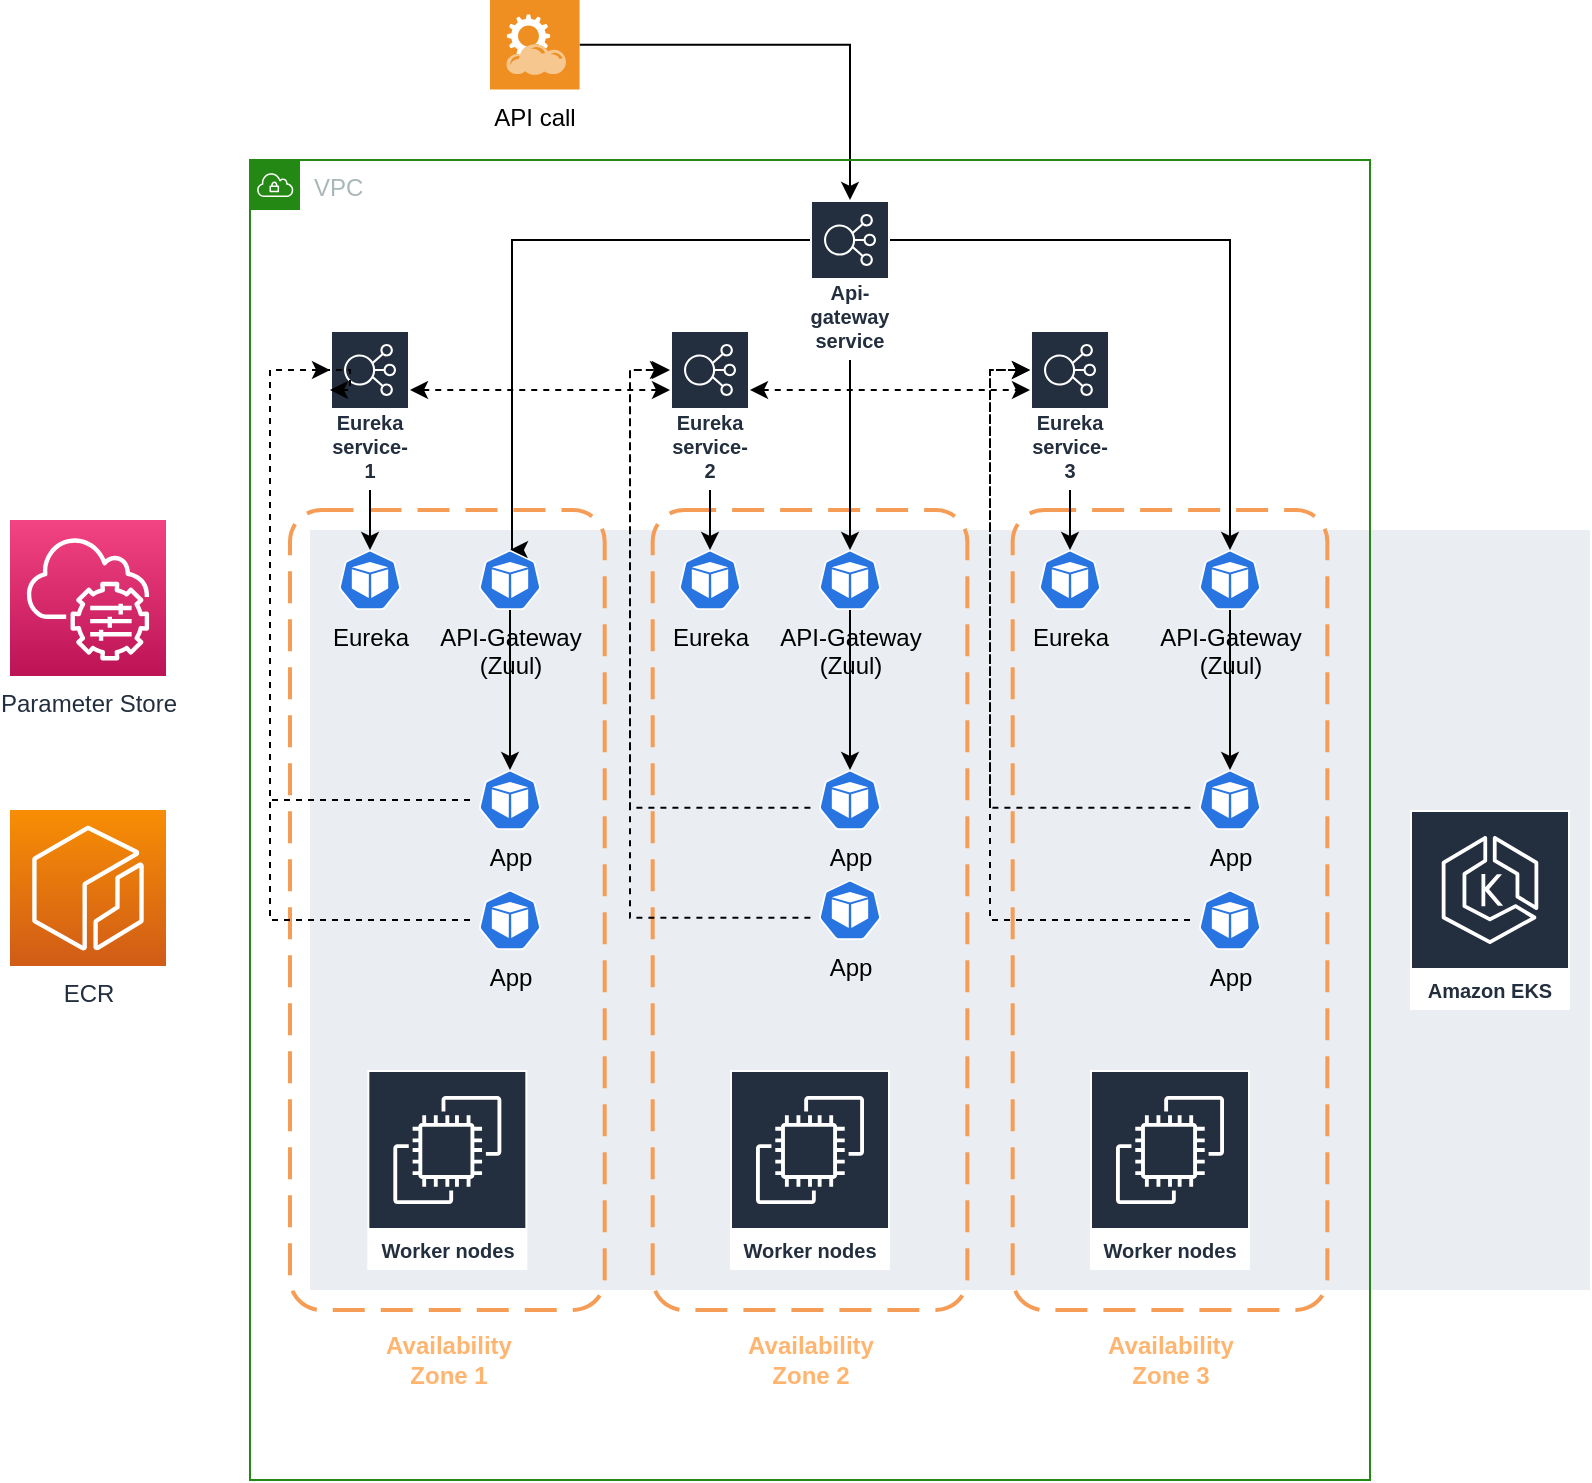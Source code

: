 <mxfile version="16.6.1"><diagram id="JDDwb36sTD1IUZlUk3rZ" name="Page-1"><mxGraphModel dx="1426" dy="795" grid="1" gridSize="10" guides="1" tooltips="1" connect="1" arrows="1" fold="1" page="1" pageScale="1" pageWidth="850" pageHeight="1100" math="0" shadow="0"><root><mxCell id="0"/><mxCell id="1" parent="0"/><mxCell id="Izr3jyqNZ0IcnP49q11A-15" value="" style="rounded=0;whiteSpace=wrap;html=1;fillColor=#bac8d3;strokeColor=none;glass=0;shadow=0;opacity=30;" vertex="1" parent="1"><mxGeometry x="190" y="285" width="640" height="380" as="geometry"/></mxCell><mxCell id="Izr3jyqNZ0IcnP49q11A-46" style="edgeStyle=orthogonalEdgeStyle;rounded=0;orthogonalLoop=1;jettySize=auto;html=1;fontColor=#000000;" edge="1" parent="1" source="Izr3jyqNZ0IcnP49q11A-2" target="Izr3jyqNZ0IcnP49q11A-16"><mxGeometry relative="1" as="geometry"/></mxCell><mxCell id="Izr3jyqNZ0IcnP49q11A-2" value="API call" style="shadow=0;dashed=0;html=1;strokeColor=none;fillColor=#EF8F21;labelPosition=center;verticalLabelPosition=bottom;verticalAlign=top;align=center;outlineConnect=0;shape=mxgraph.veeam.2d.restful_apis;" vertex="1" parent="1"><mxGeometry x="280" y="20" width="44.8" height="44.8" as="geometry"/></mxCell><mxCell id="Izr3jyqNZ0IcnP49q11A-1" value="VPC" style="points=[[0,0],[0.25,0],[0.5,0],[0.75,0],[1,0],[1,0.25],[1,0.5],[1,0.75],[1,1],[0.75,1],[0.5,1],[0.25,1],[0,1],[0,0.75],[0,0.5],[0,0.25]];outlineConnect=0;gradientColor=none;html=1;whiteSpace=wrap;fontSize=12;fontStyle=0;container=1;pointerEvents=0;collapsible=0;recursiveResize=0;shape=mxgraph.aws4.group;grIcon=mxgraph.aws4.group_vpc;strokeColor=#248814;fillColor=none;verticalAlign=top;align=left;spacingLeft=30;fontColor=#AAB7B8;dashed=0;" vertex="1" parent="1"><mxGeometry x="160" y="100" width="560" height="660" as="geometry"/></mxCell><mxCell id="Izr3jyqNZ0IcnP49q11A-5" value="" style="rounded=1;arcSize=10;dashed=1;strokeColor=#F59D56;fillColor=none;gradientColor=none;dashPattern=8 4;strokeWidth=2;" vertex="1" parent="Izr3jyqNZ0IcnP49q11A-1"><mxGeometry x="20" y="175" width="157.35" height="400" as="geometry"/></mxCell><mxCell id="Izr3jyqNZ0IcnP49q11A-6" value="&lt;div&gt;&lt;font color=&quot;#FFB570&quot;&gt;&lt;b&gt;Availability&lt;br&gt;&lt;/b&gt;&lt;/font&gt;&lt;/div&gt;&lt;div&gt;&lt;font color=&quot;#FFB570&quot;&gt;&lt;b&gt;Zone 1&lt;/b&gt;&lt;/font&gt;&lt;/div&gt;" style="text;html=1;align=center;verticalAlign=middle;resizable=0;points=[];autosize=1;strokeColor=none;fillColor=none;" vertex="1" parent="Izr3jyqNZ0IcnP49q11A-1"><mxGeometry x="58.68" y="585" width="80" height="30" as="geometry"/></mxCell><mxCell id="Izr3jyqNZ0IcnP49q11A-7" value="" style="rounded=1;arcSize=10;dashed=1;strokeColor=#F59D56;fillColor=none;gradientColor=none;dashPattern=8 4;strokeWidth=2;" vertex="1" parent="Izr3jyqNZ0IcnP49q11A-1"><mxGeometry x="201.33" y="175" width="157.35" height="400" as="geometry"/></mxCell><mxCell id="Izr3jyqNZ0IcnP49q11A-8" value="&lt;div&gt;&lt;font color=&quot;#FFB570&quot;&gt;&lt;b&gt;Availability&lt;br&gt;&lt;/b&gt;&lt;/font&gt;&lt;/div&gt;&lt;div&gt;&lt;font color=&quot;#FFB570&quot;&gt;&lt;b&gt;Zone 2&lt;br&gt;&lt;/b&gt;&lt;/font&gt;&lt;/div&gt;" style="text;html=1;align=center;verticalAlign=middle;resizable=0;points=[];autosize=1;strokeColor=none;fillColor=none;" vertex="1" parent="Izr3jyqNZ0IcnP49q11A-1"><mxGeometry x="240" y="585" width="80" height="30" as="geometry"/></mxCell><mxCell id="Izr3jyqNZ0IcnP49q11A-9" value="" style="rounded=1;arcSize=10;dashed=1;strokeColor=#F59D56;fillColor=none;gradientColor=none;dashPattern=8 4;strokeWidth=2;" vertex="1" parent="Izr3jyqNZ0IcnP49q11A-1"><mxGeometry x="381.33" y="175" width="157.35" height="400" as="geometry"/></mxCell><mxCell id="Izr3jyqNZ0IcnP49q11A-10" value="&lt;div&gt;&lt;font color=&quot;#FFB570&quot;&gt;&lt;b&gt;Availability&lt;br&gt;&lt;/b&gt;&lt;/font&gt;&lt;/div&gt;&lt;div&gt;&lt;font color=&quot;#FFB570&quot;&gt;&lt;b&gt;Zone 3&lt;br&gt;&lt;/b&gt;&lt;/font&gt;&lt;/div&gt;" style="text;html=1;align=center;verticalAlign=middle;resizable=0;points=[];autosize=1;strokeColor=none;fillColor=none;" vertex="1" parent="Izr3jyqNZ0IcnP49q11A-1"><mxGeometry x="420.0" y="585" width="80" height="30" as="geometry"/></mxCell><mxCell id="Izr3jyqNZ0IcnP49q11A-47" style="edgeStyle=orthogonalEdgeStyle;rounded=0;orthogonalLoop=1;jettySize=auto;html=1;entryX=0.5;entryY=0;entryDx=0;entryDy=0;entryPerimeter=0;fontColor=#000000;" edge="1" parent="Izr3jyqNZ0IcnP49q11A-1" source="Izr3jyqNZ0IcnP49q11A-16" target="Izr3jyqNZ0IcnP49q11A-28"><mxGeometry relative="1" as="geometry"/></mxCell><mxCell id="Izr3jyqNZ0IcnP49q11A-52" style="edgeStyle=orthogonalEdgeStyle;rounded=0;orthogonalLoop=1;jettySize=auto;html=1;entryX=0.5;entryY=0;entryDx=0;entryDy=0;entryPerimeter=0;fontColor=#000000;" edge="1" parent="Izr3jyqNZ0IcnP49q11A-1" source="Izr3jyqNZ0IcnP49q11A-16" target="Izr3jyqNZ0IcnP49q11A-27"><mxGeometry relative="1" as="geometry"><Array as="points"><mxPoint x="131" y="40"/></Array></mxGeometry></mxCell><mxCell id="Izr3jyqNZ0IcnP49q11A-53" style="edgeStyle=orthogonalEdgeStyle;rounded=0;orthogonalLoop=1;jettySize=auto;html=1;entryX=0.5;entryY=0;entryDx=0;entryDy=0;entryPerimeter=0;fontColor=#000000;" edge="1" parent="Izr3jyqNZ0IcnP49q11A-1" source="Izr3jyqNZ0IcnP49q11A-16" target="Izr3jyqNZ0IcnP49q11A-29"><mxGeometry relative="1" as="geometry"><Array as="points"><mxPoint x="490" y="40"/></Array></mxGeometry></mxCell><mxCell id="Izr3jyqNZ0IcnP49q11A-16" value="&lt;div&gt;Api-gateway&lt;/div&gt;&lt;div&gt;service&lt;br&gt;&lt;/div&gt;" style="sketch=0;outlineConnect=0;fontColor=#232F3E;gradientColor=none;strokeColor=#ffffff;fillColor=#232F3E;dashed=0;verticalLabelPosition=middle;verticalAlign=bottom;align=center;html=1;whiteSpace=wrap;fontSize=10;fontStyle=1;spacing=3;shape=mxgraph.aws4.productIcon;prIcon=mxgraph.aws4.elastic_load_balancing;rounded=0;shadow=0;glass=0;" vertex="1" parent="Izr3jyqNZ0IcnP49q11A-1"><mxGeometry x="280" y="20" width="40" height="80" as="geometry"/></mxCell><mxCell id="Izr3jyqNZ0IcnP49q11A-49" style="edgeStyle=orthogonalEdgeStyle;rounded=0;orthogonalLoop=1;jettySize=auto;html=1;entryX=0.5;entryY=0;entryDx=0;entryDy=0;entryPerimeter=0;fontColor=#000000;" edge="1" parent="Izr3jyqNZ0IcnP49q11A-1" source="Izr3jyqNZ0IcnP49q11A-17" target="Izr3jyqNZ0IcnP49q11A-24"><mxGeometry relative="1" as="geometry"/></mxCell><mxCell id="Izr3jyqNZ0IcnP49q11A-17" value="&lt;div&gt;Eureka&lt;/div&gt;&lt;div&gt;service-1&lt;br&gt;&lt;/div&gt;" style="sketch=0;outlineConnect=0;fontColor=#232F3E;gradientColor=none;strokeColor=#ffffff;fillColor=#232F3E;dashed=0;verticalLabelPosition=middle;verticalAlign=bottom;align=center;html=1;whiteSpace=wrap;fontSize=10;fontStyle=1;spacing=3;shape=mxgraph.aws4.productIcon;prIcon=mxgraph.aws4.elastic_load_balancing;rounded=0;shadow=0;glass=0;" vertex="1" parent="Izr3jyqNZ0IcnP49q11A-1"><mxGeometry x="40" y="85" width="40" height="80" as="geometry"/></mxCell><mxCell id="Izr3jyqNZ0IcnP49q11A-48" style="edgeStyle=orthogonalEdgeStyle;rounded=0;orthogonalLoop=1;jettySize=auto;html=1;entryX=0.5;entryY=0;entryDx=0;entryDy=0;entryPerimeter=0;fontColor=#000000;" edge="1" parent="Izr3jyqNZ0IcnP49q11A-1" source="Izr3jyqNZ0IcnP49q11A-18" target="Izr3jyqNZ0IcnP49q11A-25"><mxGeometry relative="1" as="geometry"/></mxCell><mxCell id="Izr3jyqNZ0IcnP49q11A-54" style="edgeStyle=orthogonalEdgeStyle;rounded=0;orthogonalLoop=1;jettySize=auto;html=1;fontColor=#000000;startArrow=classic;startFill=1;dashed=1;" edge="1" parent="Izr3jyqNZ0IcnP49q11A-1" source="Izr3jyqNZ0IcnP49q11A-18" target="Izr3jyqNZ0IcnP49q11A-17"><mxGeometry relative="1" as="geometry"><Array as="points"><mxPoint x="150" y="115"/><mxPoint x="150" y="115"/></Array></mxGeometry></mxCell><mxCell id="Izr3jyqNZ0IcnP49q11A-55" style="edgeStyle=orthogonalEdgeStyle;rounded=0;orthogonalLoop=1;jettySize=auto;html=1;dashed=1;fontColor=#000000;startArrow=classic;startFill=1;" edge="1" parent="Izr3jyqNZ0IcnP49q11A-1" source="Izr3jyqNZ0IcnP49q11A-18" target="Izr3jyqNZ0IcnP49q11A-19"><mxGeometry relative="1" as="geometry"><Array as="points"><mxPoint x="340" y="115"/><mxPoint x="340" y="115"/></Array></mxGeometry></mxCell><mxCell id="Izr3jyqNZ0IcnP49q11A-18" value="&lt;div&gt;Eureka&lt;/div&gt;&lt;div&gt;service-2&lt;/div&gt;" style="sketch=0;outlineConnect=0;fontColor=#232F3E;gradientColor=none;strokeColor=#ffffff;fillColor=#232F3E;dashed=0;verticalLabelPosition=middle;verticalAlign=bottom;align=center;html=1;whiteSpace=wrap;fontSize=10;fontStyle=1;spacing=3;shape=mxgraph.aws4.productIcon;prIcon=mxgraph.aws4.elastic_load_balancing;rounded=0;shadow=0;glass=0;" vertex="1" parent="Izr3jyqNZ0IcnP49q11A-1"><mxGeometry x="210" y="85" width="40" height="80" as="geometry"/></mxCell><mxCell id="Izr3jyqNZ0IcnP49q11A-50" value="" style="edgeStyle=orthogonalEdgeStyle;rounded=0;orthogonalLoop=1;jettySize=auto;html=1;fontColor=#000000;" edge="1" parent="Izr3jyqNZ0IcnP49q11A-1" source="Izr3jyqNZ0IcnP49q11A-19" target="Izr3jyqNZ0IcnP49q11A-26"><mxGeometry relative="1" as="geometry"/></mxCell><mxCell id="Izr3jyqNZ0IcnP49q11A-19" value="&lt;div&gt;Eureka&lt;/div&gt;&lt;div&gt;service-3&lt;/div&gt;" style="sketch=0;outlineConnect=0;fontColor=#232F3E;gradientColor=none;strokeColor=#ffffff;fillColor=#232F3E;dashed=0;verticalLabelPosition=middle;verticalAlign=bottom;align=center;html=1;whiteSpace=wrap;fontSize=10;fontStyle=1;spacing=3;shape=mxgraph.aws4.productIcon;prIcon=mxgraph.aws4.elastic_load_balancing;rounded=0;shadow=0;glass=0;" vertex="1" parent="Izr3jyqNZ0IcnP49q11A-1"><mxGeometry x="390" y="85" width="40" height="80" as="geometry"/></mxCell><mxCell id="Izr3jyqNZ0IcnP49q11A-20" value="Worker nodes" style="sketch=0;outlineConnect=0;fontColor=#232F3E;gradientColor=none;strokeColor=#ffffff;fillColor=#232F3E;dashed=0;verticalLabelPosition=middle;verticalAlign=bottom;align=center;html=1;whiteSpace=wrap;fontSize=10;fontStyle=1;spacing=3;shape=mxgraph.aws4.productIcon;prIcon=mxgraph.aws4.ec2;rounded=0;shadow=0;glass=0;" vertex="1" parent="Izr3jyqNZ0IcnP49q11A-1"><mxGeometry x="58.67" y="455" width="80" height="100" as="geometry"/></mxCell><mxCell id="Izr3jyqNZ0IcnP49q11A-21" value="Worker nodes" style="sketch=0;outlineConnect=0;fontColor=#232F3E;gradientColor=none;strokeColor=#ffffff;fillColor=#232F3E;dashed=0;verticalLabelPosition=middle;verticalAlign=bottom;align=center;html=1;whiteSpace=wrap;fontSize=10;fontStyle=1;spacing=3;shape=mxgraph.aws4.productIcon;prIcon=mxgraph.aws4.ec2;rounded=0;shadow=0;glass=0;" vertex="1" parent="Izr3jyqNZ0IcnP49q11A-1"><mxGeometry x="240" y="455" width="80" height="100" as="geometry"/></mxCell><mxCell id="Izr3jyqNZ0IcnP49q11A-22" value="Worker nodes" style="sketch=0;outlineConnect=0;fontColor=#232F3E;gradientColor=none;strokeColor=#ffffff;fillColor=#232F3E;dashed=0;verticalLabelPosition=middle;verticalAlign=bottom;align=center;html=1;whiteSpace=wrap;fontSize=10;fontStyle=1;spacing=3;shape=mxgraph.aws4.productIcon;prIcon=mxgraph.aws4.ec2;rounded=0;shadow=0;glass=0;" vertex="1" parent="Izr3jyqNZ0IcnP49q11A-1"><mxGeometry x="420" y="455" width="80" height="100" as="geometry"/></mxCell><mxCell id="Izr3jyqNZ0IcnP49q11A-24" value="Eureka" style="sketch=0;html=1;dashed=0;whitespace=wrap;fillColor=#2875E2;strokeColor=#ffffff;points=[[0.005,0.63,0],[0.1,0.2,0],[0.9,0.2,0],[0.5,0,0],[0.995,0.63,0],[0.72,0.99,0],[0.5,1,0],[0.28,0.99,0]];shape=mxgraph.kubernetes.icon;prIcon=pod;rounded=0;shadow=0;glass=0;fontColor=#000000;labelPosition=center;verticalLabelPosition=bottom;align=center;verticalAlign=top;" vertex="1" parent="Izr3jyqNZ0IcnP49q11A-1"><mxGeometry x="40" y="195" width="40" height="30" as="geometry"/></mxCell><mxCell id="Izr3jyqNZ0IcnP49q11A-25" value="Eureka" style="sketch=0;html=1;dashed=0;whitespace=wrap;fillColor=#2875E2;strokeColor=#ffffff;points=[[0.005,0.63,0],[0.1,0.2,0],[0.9,0.2,0],[0.5,0,0],[0.995,0.63,0],[0.72,0.99,0],[0.5,1,0],[0.28,0.99,0]];shape=mxgraph.kubernetes.icon;prIcon=pod;rounded=0;shadow=0;glass=0;fontColor=#000000;labelPosition=center;verticalLabelPosition=bottom;align=center;verticalAlign=top;" vertex="1" parent="Izr3jyqNZ0IcnP49q11A-1"><mxGeometry x="210" y="195" width="40" height="30" as="geometry"/></mxCell><mxCell id="Izr3jyqNZ0IcnP49q11A-26" value="Eureka" style="sketch=0;html=1;dashed=0;whitespace=wrap;fillColor=#2875E2;strokeColor=#ffffff;points=[[0.005,0.63,0],[0.1,0.2,0],[0.9,0.2,0],[0.5,0,0],[0.995,0.63,0],[0.72,0.99,0],[0.5,1,0],[0.28,0.99,0]];shape=mxgraph.kubernetes.icon;prIcon=pod;rounded=0;shadow=0;glass=0;fontColor=#000000;labelPosition=center;verticalLabelPosition=bottom;align=center;verticalAlign=top;" vertex="1" parent="Izr3jyqNZ0IcnP49q11A-1"><mxGeometry x="390" y="195" width="40" height="30" as="geometry"/></mxCell><mxCell id="Izr3jyqNZ0IcnP49q11A-58" value="" style="edgeStyle=orthogonalEdgeStyle;rounded=0;orthogonalLoop=1;jettySize=auto;html=1;fontColor=#000000;startArrow=none;startFill=0;" edge="1" parent="Izr3jyqNZ0IcnP49q11A-1" source="Izr3jyqNZ0IcnP49q11A-27" target="Izr3jyqNZ0IcnP49q11A-30"><mxGeometry relative="1" as="geometry"/></mxCell><mxCell id="Izr3jyqNZ0IcnP49q11A-27" value="&lt;div&gt;API-Gateway&lt;/div&gt;&lt;div&gt;(Zuul)&lt;br&gt;&lt;/div&gt;" style="sketch=0;html=1;dashed=0;whitespace=wrap;fillColor=#2875E2;strokeColor=#ffffff;points=[[0.005,0.63,0],[0.1,0.2,0],[0.9,0.2,0],[0.5,0,0],[0.995,0.63,0],[0.72,0.99,0],[0.5,1,0],[0.28,0.99,0]];shape=mxgraph.kubernetes.icon;prIcon=pod;rounded=0;shadow=0;glass=0;fontColor=#000000;labelPosition=center;verticalLabelPosition=bottom;align=center;verticalAlign=top;" vertex="1" parent="Izr3jyqNZ0IcnP49q11A-1"><mxGeometry x="110" y="195" width="40" height="30" as="geometry"/></mxCell><mxCell id="Izr3jyqNZ0IcnP49q11A-56" style="edgeStyle=orthogonalEdgeStyle;rounded=0;orthogonalLoop=1;jettySize=auto;html=1;entryX=0.5;entryY=0;entryDx=0;entryDy=0;entryPerimeter=0;fontColor=#000000;startArrow=none;startFill=0;" edge="1" parent="Izr3jyqNZ0IcnP49q11A-1" source="Izr3jyqNZ0IcnP49q11A-28" target="Izr3jyqNZ0IcnP49q11A-31"><mxGeometry relative="1" as="geometry"/></mxCell><mxCell id="Izr3jyqNZ0IcnP49q11A-28" value="&lt;div&gt;API-Gateway&lt;/div&gt;&lt;div&gt;(Zuul)&lt;br&gt;&lt;/div&gt;" style="sketch=0;html=1;dashed=0;whitespace=wrap;fillColor=#2875E2;strokeColor=#ffffff;points=[[0.005,0.63,0],[0.1,0.2,0],[0.9,0.2,0],[0.5,0,0],[0.995,0.63,0],[0.72,0.99,0],[0.5,1,0],[0.28,0.99,0]];shape=mxgraph.kubernetes.icon;prIcon=pod;rounded=0;shadow=0;glass=0;fontColor=#000000;labelPosition=center;verticalLabelPosition=bottom;align=center;verticalAlign=top;" vertex="1" parent="Izr3jyqNZ0IcnP49q11A-1"><mxGeometry x="280" y="195" width="40" height="30" as="geometry"/></mxCell><mxCell id="Izr3jyqNZ0IcnP49q11A-57" value="" style="edgeStyle=orthogonalEdgeStyle;rounded=0;orthogonalLoop=1;jettySize=auto;html=1;fontColor=#000000;startArrow=none;startFill=0;" edge="1" parent="Izr3jyqNZ0IcnP49q11A-1" source="Izr3jyqNZ0IcnP49q11A-29" target="Izr3jyqNZ0IcnP49q11A-32"><mxGeometry relative="1" as="geometry"/></mxCell><mxCell id="Izr3jyqNZ0IcnP49q11A-29" value="&lt;div&gt;API-Gateway&lt;/div&gt;&lt;div&gt;(Zuul)&lt;br&gt;&lt;/div&gt;" style="sketch=0;html=1;dashed=0;whitespace=wrap;fillColor=#2875E2;strokeColor=#ffffff;points=[[0.005,0.63,0],[0.1,0.2,0],[0.9,0.2,0],[0.5,0,0],[0.995,0.63,0],[0.72,0.99,0],[0.5,1,0],[0.28,0.99,0]];shape=mxgraph.kubernetes.icon;prIcon=pod;rounded=0;shadow=0;glass=0;fontColor=#000000;labelPosition=center;verticalLabelPosition=bottom;align=center;verticalAlign=top;" vertex="1" parent="Izr3jyqNZ0IcnP49q11A-1"><mxGeometry x="470" y="195" width="40" height="30" as="geometry"/></mxCell><mxCell id="Izr3jyqNZ0IcnP49q11A-38" style="edgeStyle=orthogonalEdgeStyle;rounded=0;orthogonalLoop=1;jettySize=auto;html=1;entryX=0;entryY=0.375;entryDx=0;entryDy=0;entryPerimeter=0;fontColor=#000000;dashed=1;" edge="1" parent="Izr3jyqNZ0IcnP49q11A-1" source="Izr3jyqNZ0IcnP49q11A-30" target="Izr3jyqNZ0IcnP49q11A-17"><mxGeometry relative="1" as="geometry"><Array as="points"><mxPoint x="10" y="320"/><mxPoint x="10" y="105"/><mxPoint x="50" y="105"/><mxPoint x="50" y="115"/></Array></mxGeometry></mxCell><mxCell id="Izr3jyqNZ0IcnP49q11A-30" value="App" style="sketch=0;html=1;dashed=0;whitespace=wrap;fillColor=#2875E2;strokeColor=#ffffff;points=[[0.005,0.63,0],[0.1,0.2,0],[0.9,0.2,0],[0.5,0,0],[0.995,0.63,0],[0.72,0.99,0],[0.5,1,0],[0.28,0.99,0]];shape=mxgraph.kubernetes.icon;prIcon=pod;rounded=0;shadow=0;glass=0;fontColor=#000000;labelPosition=center;verticalLabelPosition=bottom;align=center;verticalAlign=top;" vertex="1" parent="Izr3jyqNZ0IcnP49q11A-1"><mxGeometry x="110" y="305" width="40" height="30" as="geometry"/></mxCell><mxCell id="Izr3jyqNZ0IcnP49q11A-40" style="edgeStyle=orthogonalEdgeStyle;rounded=0;orthogonalLoop=1;jettySize=auto;html=1;exitX=0.005;exitY=0.63;exitDx=0;exitDy=0;exitPerimeter=0;dashed=1;fontColor=#000000;" edge="1" parent="Izr3jyqNZ0IcnP49q11A-1" source="Izr3jyqNZ0IcnP49q11A-31"><mxGeometry relative="1" as="geometry"><mxPoint x="209" y="105" as="targetPoint"/><Array as="points"><mxPoint x="190" y="324"/><mxPoint x="190" y="105"/><mxPoint x="209" y="105"/></Array></mxGeometry></mxCell><mxCell id="Izr3jyqNZ0IcnP49q11A-31" value="App" style="sketch=0;html=1;dashed=0;whitespace=wrap;fillColor=#2875E2;strokeColor=#ffffff;points=[[0.005,0.63,0],[0.1,0.2,0],[0.9,0.2,0],[0.5,0,0],[0.995,0.63,0],[0.72,0.99,0],[0.5,1,0],[0.28,0.99,0]];shape=mxgraph.kubernetes.icon;prIcon=pod;rounded=0;shadow=0;glass=0;fontColor=#000000;labelPosition=center;verticalLabelPosition=bottom;align=center;verticalAlign=top;" vertex="1" parent="Izr3jyqNZ0IcnP49q11A-1"><mxGeometry x="280" y="305" width="40" height="30" as="geometry"/></mxCell><mxCell id="Izr3jyqNZ0IcnP49q11A-43" style="edgeStyle=orthogonalEdgeStyle;rounded=0;orthogonalLoop=1;jettySize=auto;html=1;exitX=0.005;exitY=0.63;exitDx=0;exitDy=0;exitPerimeter=0;dashed=1;fontColor=#000000;" edge="1" parent="Izr3jyqNZ0IcnP49q11A-1" source="Izr3jyqNZ0IcnP49q11A-32"><mxGeometry relative="1" as="geometry"><mxPoint x="390" y="105" as="targetPoint"/><Array as="points"><mxPoint x="370" y="324"/><mxPoint x="370" y="105"/></Array></mxGeometry></mxCell><mxCell id="Izr3jyqNZ0IcnP49q11A-32" value="App" style="sketch=0;html=1;dashed=0;whitespace=wrap;fillColor=#2875E2;strokeColor=#ffffff;points=[[0.005,0.63,0],[0.1,0.2,0],[0.9,0.2,0],[0.5,0,0],[0.995,0.63,0],[0.72,0.99,0],[0.5,1,0],[0.28,0.99,0]];shape=mxgraph.kubernetes.icon;prIcon=pod;rounded=0;shadow=0;glass=0;fontColor=#000000;labelPosition=center;verticalLabelPosition=bottom;align=center;verticalAlign=top;" vertex="1" parent="Izr3jyqNZ0IcnP49q11A-1"><mxGeometry x="470" y="305" width="40" height="30" as="geometry"/></mxCell><mxCell id="Izr3jyqNZ0IcnP49q11A-36" value="App" style="sketch=0;html=1;dashed=0;whitespace=wrap;fillColor=#2875E2;strokeColor=#ffffff;points=[[0.005,0.63,0],[0.1,0.2,0],[0.9,0.2,0],[0.5,0,0],[0.995,0.63,0],[0.72,0.99,0],[0.5,1,0],[0.28,0.99,0]];shape=mxgraph.kubernetes.icon;prIcon=pod;rounded=0;shadow=0;glass=0;fontColor=#000000;labelPosition=center;verticalLabelPosition=bottom;align=center;verticalAlign=top;" vertex="1" parent="Izr3jyqNZ0IcnP49q11A-1"><mxGeometry x="110" y="365" width="40" height="30" as="geometry"/></mxCell><mxCell id="Izr3jyqNZ0IcnP49q11A-42" style="edgeStyle=orthogonalEdgeStyle;rounded=0;orthogonalLoop=1;jettySize=auto;html=1;exitX=0.005;exitY=0.63;exitDx=0;exitDy=0;exitPerimeter=0;dashed=1;fontColor=#000000;" edge="1" parent="Izr3jyqNZ0IcnP49q11A-1" source="Izr3jyqNZ0IcnP49q11A-35" target="Izr3jyqNZ0IcnP49q11A-18"><mxGeometry relative="1" as="geometry"><Array as="points"><mxPoint x="190" y="379"/><mxPoint x="190" y="105"/></Array></mxGeometry></mxCell><mxCell id="Izr3jyqNZ0IcnP49q11A-35" value="App" style="sketch=0;html=1;dashed=0;whitespace=wrap;fillColor=#2875E2;strokeColor=#ffffff;points=[[0.005,0.63,0],[0.1,0.2,0],[0.9,0.2,0],[0.5,0,0],[0.995,0.63,0],[0.72,0.99,0],[0.5,1,0],[0.28,0.99,0]];shape=mxgraph.kubernetes.icon;prIcon=pod;rounded=0;shadow=0;glass=0;fontColor=#000000;labelPosition=center;verticalLabelPosition=bottom;align=center;verticalAlign=top;" vertex="1" parent="Izr3jyqNZ0IcnP49q11A-1"><mxGeometry x="280" y="360" width="40" height="30" as="geometry"/></mxCell><mxCell id="Izr3jyqNZ0IcnP49q11A-34" value="App" style="sketch=0;html=1;dashed=0;whitespace=wrap;fillColor=#2875E2;strokeColor=#ffffff;points=[[0.005,0.63,0],[0.1,0.2,0],[0.9,0.2,0],[0.5,0,0],[0.995,0.63,0],[0.72,0.99,0],[0.5,1,0],[0.28,0.99,0]];shape=mxgraph.kubernetes.icon;prIcon=pod;rounded=0;shadow=0;glass=0;fontColor=#000000;labelPosition=center;verticalLabelPosition=bottom;align=center;verticalAlign=top;" vertex="1" parent="Izr3jyqNZ0IcnP49q11A-1"><mxGeometry x="470" y="365" width="40" height="30" as="geometry"/></mxCell><mxCell id="Izr3jyqNZ0IcnP49q11A-11" value="Amazon EKS" style="sketch=0;outlineConnect=0;fontColor=#232F3E;gradientColor=none;strokeColor=#ffffff;fillColor=#232F3E;dashed=0;verticalLabelPosition=middle;verticalAlign=bottom;align=center;html=1;whiteSpace=wrap;fontSize=10;fontStyle=1;spacing=3;shape=mxgraph.aws4.productIcon;prIcon=mxgraph.aws4.eks;" vertex="1" parent="1"><mxGeometry x="740" y="425" width="80" height="100" as="geometry"/></mxCell><mxCell id="Izr3jyqNZ0IcnP49q11A-39" style="edgeStyle=orthogonalEdgeStyle;rounded=0;orthogonalLoop=1;jettySize=auto;html=1;dashed=1;fontColor=#000000;" edge="1" parent="1" source="Izr3jyqNZ0IcnP49q11A-36"><mxGeometry relative="1" as="geometry"><mxPoint x="200" y="205" as="targetPoint"/><Array as="points"><mxPoint x="170" y="480"/><mxPoint x="170" y="205"/><mxPoint x="200" y="205"/></Array></mxGeometry></mxCell><mxCell id="Izr3jyqNZ0IcnP49q11A-45" style="edgeStyle=orthogonalEdgeStyle;rounded=0;orthogonalLoop=1;jettySize=auto;html=1;dashed=1;fontColor=#000000;" edge="1" parent="1" source="Izr3jyqNZ0IcnP49q11A-34"><mxGeometry relative="1" as="geometry"><mxPoint x="550" y="205" as="targetPoint"/><Array as="points"><mxPoint x="530" y="480"/><mxPoint x="530" y="205"/><mxPoint x="550" y="205"/></Array></mxGeometry></mxCell><mxCell id="Izr3jyqNZ0IcnP49q11A-59" value="Parameter Store" style="sketch=0;points=[[0,0,0],[0.25,0,0],[0.5,0,0],[0.75,0,0],[1,0,0],[0,1,0],[0.25,1,0],[0.5,1,0],[0.75,1,0],[1,1,0],[0,0.25,0],[0,0.5,0],[0,0.75,0],[1,0.25,0],[1,0.5,0],[1,0.75,0]];points=[[0,0,0],[0.25,0,0],[0.5,0,0],[0.75,0,0],[1,0,0],[0,1,0],[0.25,1,0],[0.5,1,0],[0.75,1,0],[1,1,0],[0,0.25,0],[0,0.5,0],[0,0.75,0],[1,0.25,0],[1,0.5,0],[1,0.75,0]];outlineConnect=0;fontColor=#232F3E;gradientColor=#F34482;gradientDirection=north;fillColor=#BC1356;strokeColor=#ffffff;dashed=0;verticalLabelPosition=bottom;verticalAlign=top;align=center;html=1;fontSize=12;fontStyle=0;aspect=fixed;shape=mxgraph.aws4.resourceIcon;resIcon=mxgraph.aws4.systems_manager;rounded=0;shadow=0;glass=0;" vertex="1" parent="1"><mxGeometry x="40" y="280" width="78" height="78" as="geometry"/></mxCell><mxCell id="Izr3jyqNZ0IcnP49q11A-60" value="ECR" style="sketch=0;points=[[0,0,0],[0.25,0,0],[0.5,0,0],[0.75,0,0],[1,0,0],[0,1,0],[0.25,1,0],[0.5,1,0],[0.75,1,0],[1,1,0],[0,0.25,0],[0,0.5,0],[0,0.75,0],[1,0.25,0],[1,0.5,0],[1,0.75,0]];outlineConnect=0;fontColor=#232F3E;gradientColor=#F78E04;gradientDirection=north;fillColor=#D05C17;strokeColor=#ffffff;dashed=0;verticalLabelPosition=bottom;verticalAlign=top;align=center;html=1;fontSize=12;fontStyle=0;aspect=fixed;shape=mxgraph.aws4.resourceIcon;resIcon=mxgraph.aws4.ecr;rounded=0;shadow=0;glass=0;" vertex="1" parent="1"><mxGeometry x="40" y="425" width="78" height="78" as="geometry"/></mxCell></root></mxGraphModel></diagram></mxfile>